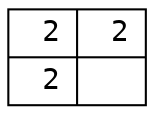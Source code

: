 digraph {
  node [fontname="Courier"];
  s1_1_1_0 [shape=record, label="{{&nbsp;2|&nbsp;2}|{&nbsp;2|&nbsp;&nbsp;}}"];
}
